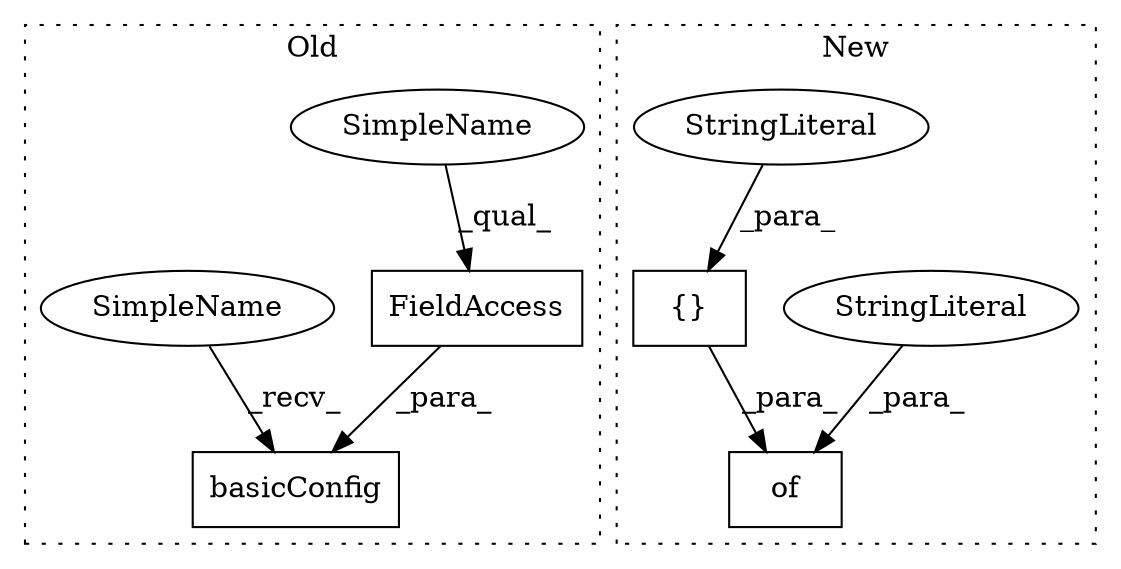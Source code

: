 digraph G {
subgraph cluster0 {
1 [label="basicConfig" a="32" s="283,308" l="12,1" shape="box"];
4 [label="FieldAccess" a="22" s="295" l="13" shape="box"];
7 [label="SimpleName" a="42" s="295" l="7" shape="ellipse"];
8 [label="SimpleName" a="42" s="275" l="7" shape="ellipse"];
label = "Old";
style="dotted";
}
subgraph cluster1 {
2 [label="of" a="32" s="1140,1294" l="3,1" shape="box"];
3 [label="StringLiteral" a="45" s="1191" l="6" shape="ellipse"];
5 [label="{}" a="4" s="1256,1293" l="1,1" shape="box"];
6 [label="StringLiteral" a="45" s="1257" l="7" shape="ellipse"];
label = "New";
style="dotted";
}
3 -> 2 [label="_para_"];
4 -> 1 [label="_para_"];
5 -> 2 [label="_para_"];
6 -> 5 [label="_para_"];
7 -> 4 [label="_qual_"];
8 -> 1 [label="_recv_"];
}